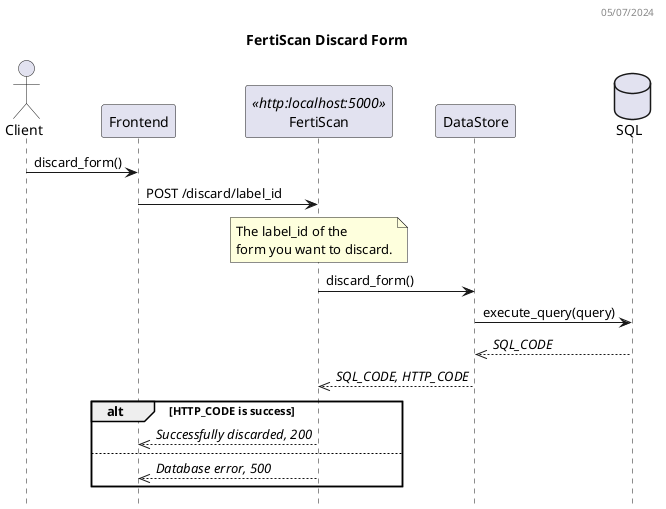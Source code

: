 @startuml FertiScan Sequence Diagram
header 05/07/2024

title FertiScan Discard Form
hide empty members
hide footbox

actor "Client" as C
participant Frontend as FE
participant FertiScan as BE <<http:localhost:5000>>
participant DataStore as DS
database SQL as DB

C -> FE: discard_form()
FE -> BE: POST /discard/label_id
note over BE
  The label_id of the
  form you want to discard.
end note
BE -> DS: discard_form() 
DS -> DB: execute_query(query)
DS <<-- DB: //SQL_CODE//
BE <<-- DS: //SQL_CODE, HTTP_CODE//
alt HTTP_CODE is success
  FE <<-- BE: //Successfully discarded, 200//
else
  FE <<-- BE: //Database error, 500//
end

@enduml
